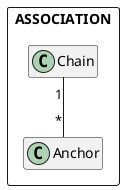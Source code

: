 @startuml


/'    note top of ASSOCIATION #white
    note about
    ASSOCIATION
    end note'/

package ASSOCIATION <<Rectangle>>{

    class Chain {
            +{field} Anchor front
            +{field} Anchor back
        --
            +{method} anchorUp (Anchor)
    }

    class Anchor {
            +{field} Chain chain
        --
'            +{method} enchain (Chain)
    }


    Chain "1" -- "*" Anchor

    hide members
}

@enduml